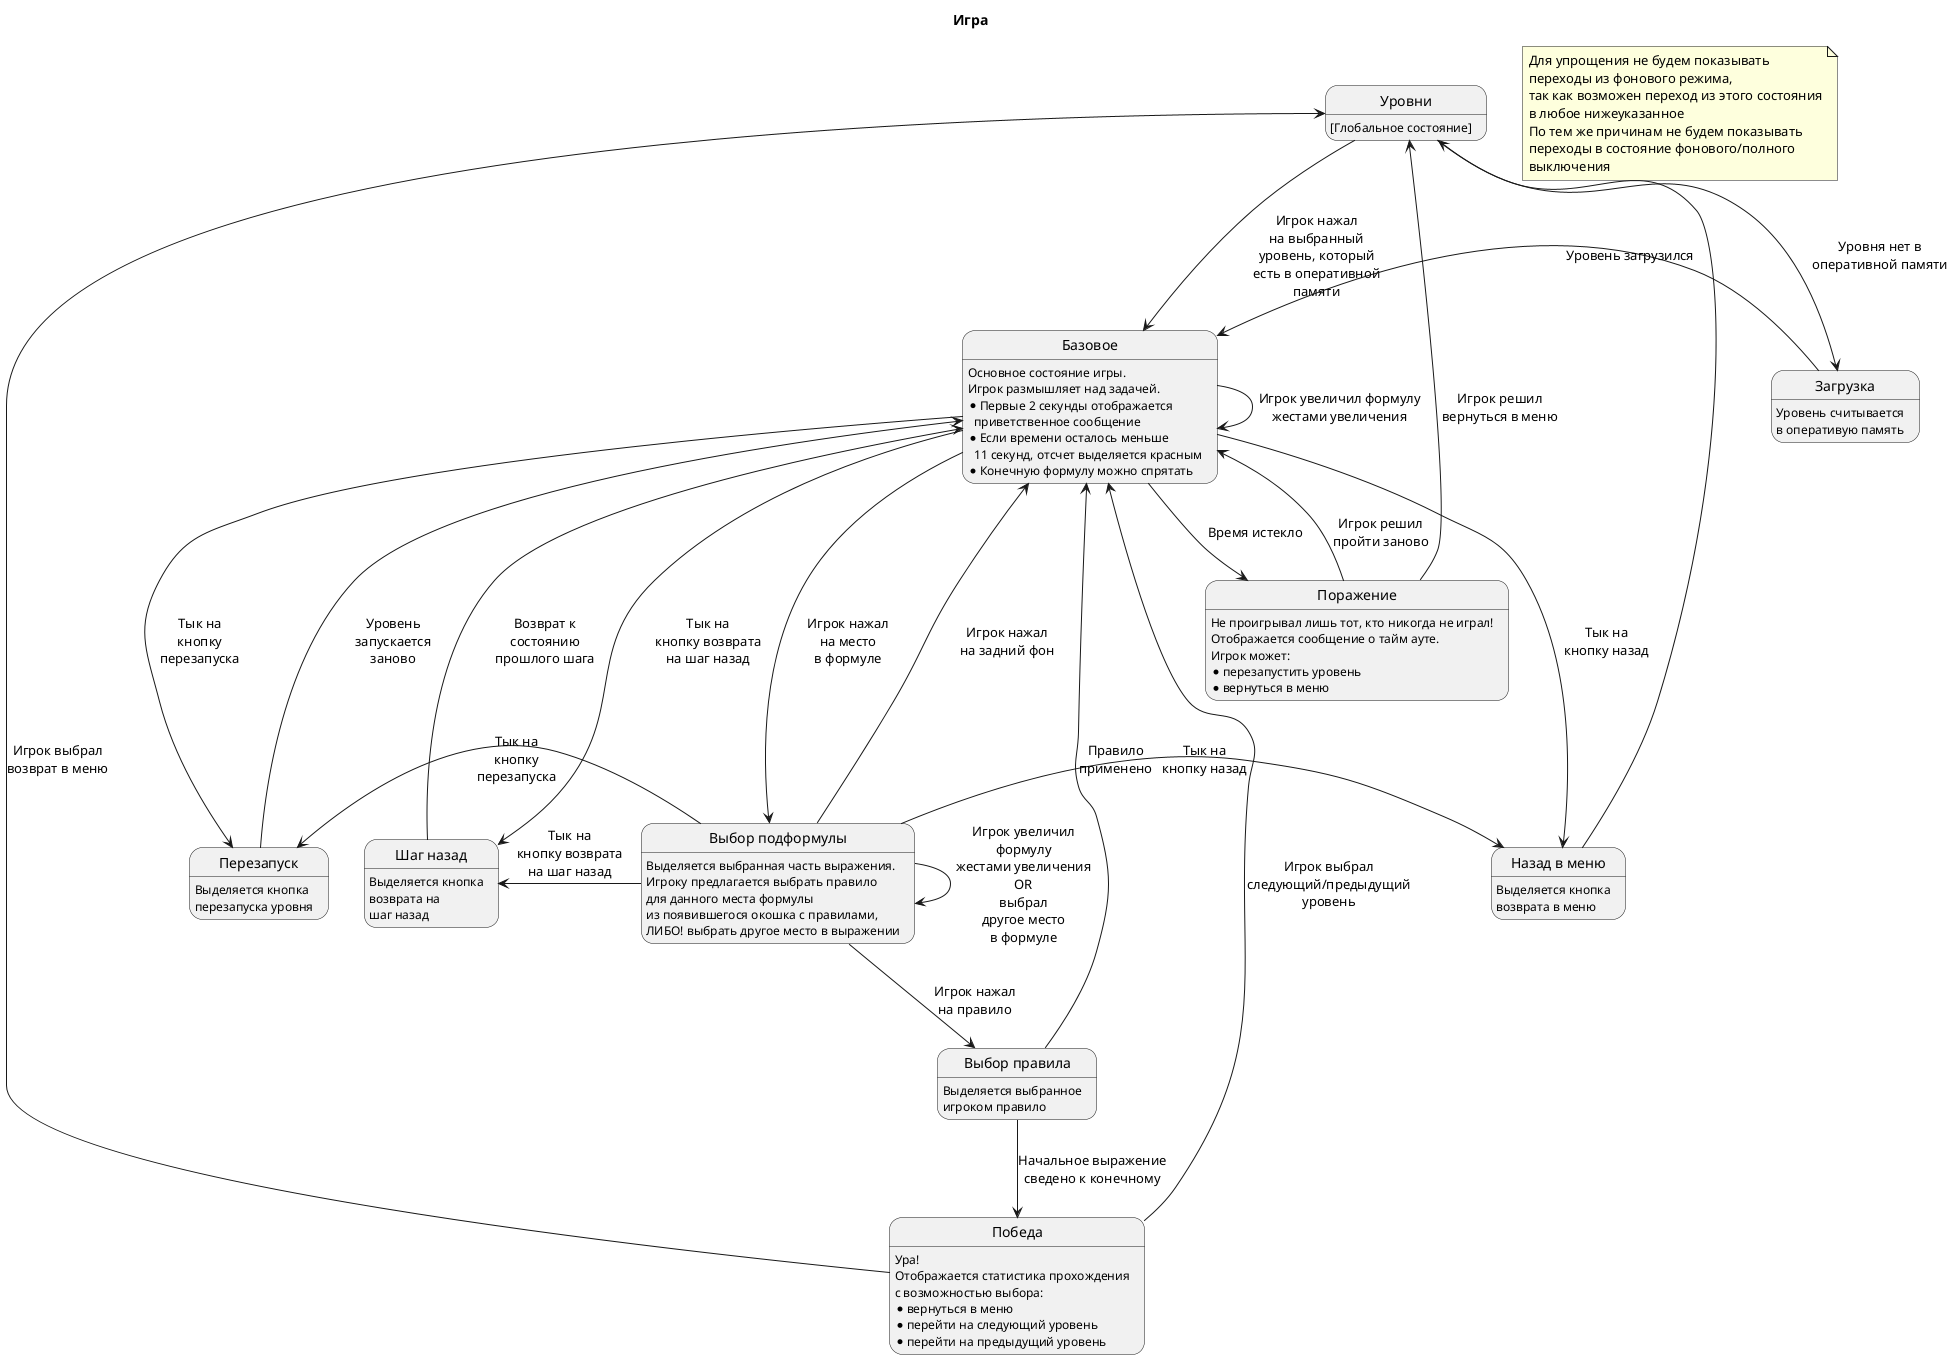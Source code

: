 @startuml

title Игра

note "Для упрощения не будем показывать\nпереходы из фонового режима,\nтак как возможен переход из этого состояния\nв любое нижеуказанное\nПо тем же причинам не будем показывать\nпереходы в состояние фонового/полного\nвыключения" as n

levels --> usual: Игрок нажал\nна выбранный\nуровень, который\nесть в оперативной\nпамяти
levels --> loading: Уровня нет в\nоперативной памяти

loading -left-> usual: \t\t\t\t\tУровень загрузился

usual ---> node: Игрок нажал\nна место\nв формуле
usual --> back: Тык на\nкнопку назад
usual ---> restart: Тык на\nкнопку\nперезапуска
usual ---> undo: Тык на\nкнопку возврата\nна шаг назад
usual --> usual: Игрок увеличил формулу\nжестами увеличения
usual --> loose: Время истекло

node --> rule: Игрок нажал\nна правило
node --> node: Игрок увеличил\nформулу\nжестами увеличения\nOR\nвыбрал\nдругое место\nв формуле
node -up--> usual: Игрок нажал\nна задний фон
node -left-> restart: Тык на\nкнопку\nперезапуска
node -left-> undo: Тык на\nкнопку возврата\nна шаг назад
node -right-> back: Тык на\nкнопку назад

rule --> win: Начальное выражение\nсведено к конечному
rule -up-> usual: Правило\nприменено

loose -up-> levels: Игрок решил\nвернуться в меню
loose -up-> usual: Игрок решил\nпройти заново

back -up-> levels

restart --> usual: Уровень\nзапускается\nзаново

undo --> usual: Возврат к\nсостоянию\nпрошлого шага

win -up-> levels: Игрок выбрал\nвозврат в меню
win --> usual: Игрок выбрал\nследующий/предыдущий\nуровень

state levels as "Уровни": [Глобальное состояние]
state win as "Победа": Ура!\nОтображается статистика прохождения\nс возможностью выбора:\n* вернуться в меню\n* перейти на следующий уровень\n* перейти на предыдущий уровень
state loose as "Поражение": Не проигрывал лишь тот, кто никогда не играл!\nОтображается сообщение о тайм ауте.\nИгрок может:\n* перезапустить уровень\n* вернуться в меню
state usual as "Базовое": Основное состояние игры.\nИгрок размышляет над задачей.\n* Первые 2 секунды отображается\n  приветственное сообщение\n* Если времени осталось меньше\n  11 секунд, отсчет выделяется красным\n* Конечную формулу можно спрятать
state node as "Выбор подформулы": Выделяется выбранная часть выражения.\nИгроку предлагается выбрать правило\nдля данного места формулы\nиз появившегося окошка с правилами,\nЛИБО! выбрать другое место в выражении
state rule as "Выбор правила": Выделяется выбранное\nигроком правило
state back as "Назад в меню": Выделяется кнопка\nвозврата в меню
state restart as "Перезапуск": Выделяется кнопка\nперезапуска уровня
state undo as "Шаг назад": Выделяется кнопка\nвозврата на\nшаг назад
state loading as "Загрузка": Уровень считывается\nв оперативую память

@enduml